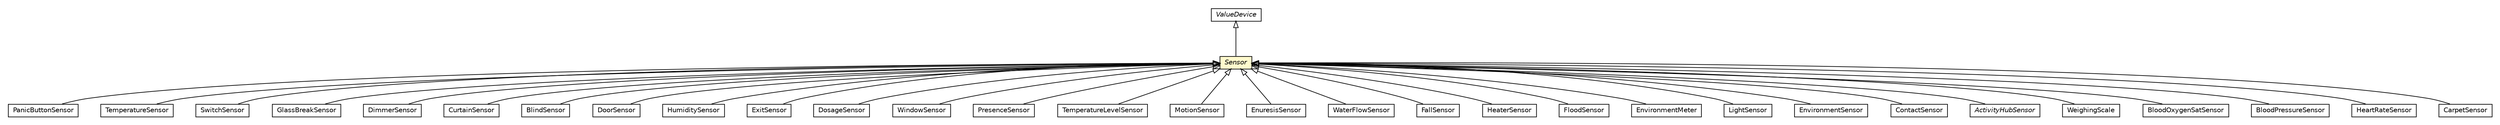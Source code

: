 #!/usr/local/bin/dot
#
# Class diagram 
# Generated by UMLGraph version R5_6-24-gf6e263 (http://www.umlgraph.org/)
#

digraph G {
	edge [fontname="Helvetica",fontsize=10,labelfontname="Helvetica",labelfontsize=10];
	node [fontname="Helvetica",fontsize=10,shape=plaintext];
	nodesep=0.25;
	ranksep=0.5;
	// org.universAAL.ontology.device.PanicButtonSensor
	c335949 [label=<<table title="org.universAAL.ontology.device.PanicButtonSensor" border="0" cellborder="1" cellspacing="0" cellpadding="2" port="p" href="./PanicButtonSensor.html">
		<tr><td><table border="0" cellspacing="0" cellpadding="1">
<tr><td align="center" balign="center"> PanicButtonSensor </td></tr>
		</table></td></tr>
		</table>>, URL="./PanicButtonSensor.html", fontname="Helvetica", fontcolor="black", fontsize=10.0];
	// org.universAAL.ontology.device.TemperatureSensor
	c335951 [label=<<table title="org.universAAL.ontology.device.TemperatureSensor" border="0" cellborder="1" cellspacing="0" cellpadding="2" port="p" href="./TemperatureSensor.html">
		<tr><td><table border="0" cellspacing="0" cellpadding="1">
<tr><td align="center" balign="center"> TemperatureSensor </td></tr>
		</table></td></tr>
		</table>>, URL="./TemperatureSensor.html", fontname="Helvetica", fontcolor="black", fontsize=10.0];
	// org.universAAL.ontology.device.SwitchSensor
	c335952 [label=<<table title="org.universAAL.ontology.device.SwitchSensor" border="0" cellborder="1" cellspacing="0" cellpadding="2" port="p" href="./SwitchSensor.html">
		<tr><td><table border="0" cellspacing="0" cellpadding="1">
<tr><td align="center" balign="center"> SwitchSensor </td></tr>
		</table></td></tr>
		</table>>, URL="./SwitchSensor.html", fontname="Helvetica", fontcolor="black", fontsize=10.0];
	// org.universAAL.ontology.device.GlassBreakSensor
	c335953 [label=<<table title="org.universAAL.ontology.device.GlassBreakSensor" border="0" cellborder="1" cellspacing="0" cellpadding="2" port="p" href="./GlassBreakSensor.html">
		<tr><td><table border="0" cellspacing="0" cellpadding="1">
<tr><td align="center" balign="center"> GlassBreakSensor </td></tr>
		</table></td></tr>
		</table>>, URL="./GlassBreakSensor.html", fontname="Helvetica", fontcolor="black", fontsize=10.0];
	// org.universAAL.ontology.device.DimmerSensor
	c335954 [label=<<table title="org.universAAL.ontology.device.DimmerSensor" border="0" cellborder="1" cellspacing="0" cellpadding="2" port="p" href="./DimmerSensor.html">
		<tr><td><table border="0" cellspacing="0" cellpadding="1">
<tr><td align="center" balign="center"> DimmerSensor </td></tr>
		</table></td></tr>
		</table>>, URL="./DimmerSensor.html", fontname="Helvetica", fontcolor="black", fontsize=10.0];
	// org.universAAL.ontology.device.CurtainSensor
	c335955 [label=<<table title="org.universAAL.ontology.device.CurtainSensor" border="0" cellborder="1" cellspacing="0" cellpadding="2" port="p" href="./CurtainSensor.html">
		<tr><td><table border="0" cellspacing="0" cellpadding="1">
<tr><td align="center" balign="center"> CurtainSensor </td></tr>
		</table></td></tr>
		</table>>, URL="./CurtainSensor.html", fontname="Helvetica", fontcolor="black", fontsize=10.0];
	// org.universAAL.ontology.device.BlindSensor
	c335956 [label=<<table title="org.universAAL.ontology.device.BlindSensor" border="0" cellborder="1" cellspacing="0" cellpadding="2" port="p" href="./BlindSensor.html">
		<tr><td><table border="0" cellspacing="0" cellpadding="1">
<tr><td align="center" balign="center"> BlindSensor </td></tr>
		</table></td></tr>
		</table>>, URL="./BlindSensor.html", fontname="Helvetica", fontcolor="black", fontsize=10.0];
	// org.universAAL.ontology.device.DoorSensor
	c335957 [label=<<table title="org.universAAL.ontology.device.DoorSensor" border="0" cellborder="1" cellspacing="0" cellpadding="2" port="p" href="./DoorSensor.html">
		<tr><td><table border="0" cellspacing="0" cellpadding="1">
<tr><td align="center" balign="center"> DoorSensor </td></tr>
		</table></td></tr>
		</table>>, URL="./DoorSensor.html", fontname="Helvetica", fontcolor="black", fontsize=10.0];
	// org.universAAL.ontology.device.HumiditySensor
	c335958 [label=<<table title="org.universAAL.ontology.device.HumiditySensor" border="0" cellborder="1" cellspacing="0" cellpadding="2" port="p" href="./HumiditySensor.html">
		<tr><td><table border="0" cellspacing="0" cellpadding="1">
<tr><td align="center" balign="center"> HumiditySensor </td></tr>
		</table></td></tr>
		</table>>, URL="./HumiditySensor.html", fontname="Helvetica", fontcolor="black", fontsize=10.0];
	// org.universAAL.ontology.device.ExitSensor
	c335960 [label=<<table title="org.universAAL.ontology.device.ExitSensor" border="0" cellborder="1" cellspacing="0" cellpadding="2" port="p" href="./ExitSensor.html">
		<tr><td><table border="0" cellspacing="0" cellpadding="1">
<tr><td align="center" balign="center"> ExitSensor </td></tr>
		</table></td></tr>
		</table>>, URL="./ExitSensor.html", fontname="Helvetica", fontcolor="black", fontsize=10.0];
	// org.universAAL.ontology.device.DosageSensor
	c335961 [label=<<table title="org.universAAL.ontology.device.DosageSensor" border="0" cellborder="1" cellspacing="0" cellpadding="2" port="p" href="./DosageSensor.html">
		<tr><td><table border="0" cellspacing="0" cellpadding="1">
<tr><td align="center" balign="center"> DosageSensor </td></tr>
		</table></td></tr>
		</table>>, URL="./DosageSensor.html", fontname="Helvetica", fontcolor="black", fontsize=10.0];
	// org.universAAL.ontology.device.WindowSensor
	c335962 [label=<<table title="org.universAAL.ontology.device.WindowSensor" border="0" cellborder="1" cellspacing="0" cellpadding="2" port="p" href="./WindowSensor.html">
		<tr><td><table border="0" cellspacing="0" cellpadding="1">
<tr><td align="center" balign="center"> WindowSensor </td></tr>
		</table></td></tr>
		</table>>, URL="./WindowSensor.html", fontname="Helvetica", fontcolor="black", fontsize=10.0];
	// org.universAAL.ontology.device.PresenceSensor
	c335963 [label=<<table title="org.universAAL.ontology.device.PresenceSensor" border="0" cellborder="1" cellspacing="0" cellpadding="2" port="p" href="./PresenceSensor.html">
		<tr><td><table border="0" cellspacing="0" cellpadding="1">
<tr><td align="center" balign="center"> PresenceSensor </td></tr>
		</table></td></tr>
		</table>>, URL="./PresenceSensor.html", fontname="Helvetica", fontcolor="black", fontsize=10.0];
	// org.universAAL.ontology.device.TemperatureLevelSensor
	c335965 [label=<<table title="org.universAAL.ontology.device.TemperatureLevelSensor" border="0" cellborder="1" cellspacing="0" cellpadding="2" port="p" href="./TemperatureLevelSensor.html">
		<tr><td><table border="0" cellspacing="0" cellpadding="1">
<tr><td align="center" balign="center"> TemperatureLevelSensor </td></tr>
		</table></td></tr>
		</table>>, URL="./TemperatureLevelSensor.html", fontname="Helvetica", fontcolor="black", fontsize=10.0];
	// org.universAAL.ontology.device.MotionSensor
	c335967 [label=<<table title="org.universAAL.ontology.device.MotionSensor" border="0" cellborder="1" cellspacing="0" cellpadding="2" port="p" href="./MotionSensor.html">
		<tr><td><table border="0" cellspacing="0" cellpadding="1">
<tr><td align="center" balign="center"> MotionSensor </td></tr>
		</table></td></tr>
		</table>>, URL="./MotionSensor.html", fontname="Helvetica", fontcolor="black", fontsize=10.0];
	// org.universAAL.ontology.device.EnuresisSensor
	c335970 [label=<<table title="org.universAAL.ontology.device.EnuresisSensor" border="0" cellborder="1" cellspacing="0" cellpadding="2" port="p" href="./EnuresisSensor.html">
		<tr><td><table border="0" cellspacing="0" cellpadding="1">
<tr><td align="center" balign="center"> EnuresisSensor </td></tr>
		</table></td></tr>
		</table>>, URL="./EnuresisSensor.html", fontname="Helvetica", fontcolor="black", fontsize=10.0];
	// org.universAAL.ontology.device.WaterFlowSensor
	c335973 [label=<<table title="org.universAAL.ontology.device.WaterFlowSensor" border="0" cellborder="1" cellspacing="0" cellpadding="2" port="p" href="./WaterFlowSensor.html">
		<tr><td><table border="0" cellspacing="0" cellpadding="1">
<tr><td align="center" balign="center"> WaterFlowSensor </td></tr>
		</table></td></tr>
		</table>>, URL="./WaterFlowSensor.html", fontname="Helvetica", fontcolor="black", fontsize=10.0];
	// org.universAAL.ontology.device.FallSensor
	c335984 [label=<<table title="org.universAAL.ontology.device.FallSensor" border="0" cellborder="1" cellspacing="0" cellpadding="2" port="p" href="./FallSensor.html">
		<tr><td><table border="0" cellspacing="0" cellpadding="1">
<tr><td align="center" balign="center"> FallSensor </td></tr>
		</table></td></tr>
		</table>>, URL="./FallSensor.html", fontname="Helvetica", fontcolor="black", fontsize=10.0];
	// org.universAAL.ontology.device.HeaterSensor
	c335990 [label=<<table title="org.universAAL.ontology.device.HeaterSensor" border="0" cellborder="1" cellspacing="0" cellpadding="2" port="p" href="./HeaterSensor.html">
		<tr><td><table border="0" cellspacing="0" cellpadding="1">
<tr><td align="center" balign="center"> HeaterSensor </td></tr>
		</table></td></tr>
		</table>>, URL="./HeaterSensor.html", fontname="Helvetica", fontcolor="black", fontsize=10.0];
	// org.universAAL.ontology.device.FloodSensor
	c335991 [label=<<table title="org.universAAL.ontology.device.FloodSensor" border="0" cellborder="1" cellspacing="0" cellpadding="2" port="p" href="./FloodSensor.html">
		<tr><td><table border="0" cellspacing="0" cellpadding="1">
<tr><td align="center" balign="center"> FloodSensor </td></tr>
		</table></td></tr>
		</table>>, URL="./FloodSensor.html", fontname="Helvetica", fontcolor="black", fontsize=10.0];
	// org.universAAL.ontology.device.EnvironmentMeter
	c335993 [label=<<table title="org.universAAL.ontology.device.EnvironmentMeter" border="0" cellborder="1" cellspacing="0" cellpadding="2" port="p" href="./EnvironmentMeter.html">
		<tr><td><table border="0" cellspacing="0" cellpadding="1">
<tr><td align="center" balign="center"> EnvironmentMeter </td></tr>
		</table></td></tr>
		</table>>, URL="./EnvironmentMeter.html", fontname="Helvetica", fontcolor="black", fontsize=10.0];
	// org.universAAL.ontology.device.LightSensor
	c335995 [label=<<table title="org.universAAL.ontology.device.LightSensor" border="0" cellborder="1" cellspacing="0" cellpadding="2" port="p" href="./LightSensor.html">
		<tr><td><table border="0" cellspacing="0" cellpadding="1">
<tr><td align="center" balign="center"> LightSensor </td></tr>
		</table></td></tr>
		</table>>, URL="./LightSensor.html", fontname="Helvetica", fontcolor="black", fontsize=10.0];
	// org.universAAL.ontology.device.EnvironmentSensor
	c335997 [label=<<table title="org.universAAL.ontology.device.EnvironmentSensor" border="0" cellborder="1" cellspacing="0" cellpadding="2" port="p" href="./EnvironmentSensor.html">
		<tr><td><table border="0" cellspacing="0" cellpadding="1">
<tr><td align="center" balign="center"> EnvironmentSensor </td></tr>
		</table></td></tr>
		</table>>, URL="./EnvironmentSensor.html", fontname="Helvetica", fontcolor="black", fontsize=10.0];
	// org.universAAL.ontology.device.Sensor
	c335999 [label=<<table title="org.universAAL.ontology.device.Sensor" border="0" cellborder="1" cellspacing="0" cellpadding="2" port="p" bgcolor="lemonChiffon" href="./Sensor.html">
		<tr><td><table border="0" cellspacing="0" cellpadding="1">
<tr><td align="center" balign="center"><font face="Helvetica-Oblique"> Sensor </font></td></tr>
		</table></td></tr>
		</table>>, URL="./Sensor.html", fontname="Helvetica", fontcolor="black", fontsize=10.0];
	// org.universAAL.ontology.device.ContactSensor
	c336000 [label=<<table title="org.universAAL.ontology.device.ContactSensor" border="0" cellborder="1" cellspacing="0" cellpadding="2" port="p" href="./ContactSensor.html">
		<tr><td><table border="0" cellspacing="0" cellpadding="1">
<tr><td align="center" balign="center"> ContactSensor </td></tr>
		</table></td></tr>
		</table>>, URL="./ContactSensor.html", fontname="Helvetica", fontcolor="black", fontsize=10.0];
	// org.universAAL.ontology.device.ValueDevice
	c336005 [label=<<table title="org.universAAL.ontology.device.ValueDevice" border="0" cellborder="1" cellspacing="0" cellpadding="2" port="p" href="./ValueDevice.html">
		<tr><td><table border="0" cellspacing="0" cellpadding="1">
<tr><td align="center" balign="center"><font face="Helvetica-Oblique"> ValueDevice </font></td></tr>
		</table></td></tr>
		</table>>, URL="./ValueDevice.html", fontname="Helvetica", fontcolor="black", fontsize=10.0];
	// org.universAAL.ontology.activityhub.ActivityHubSensor
	c336037 [label=<<table title="org.universAAL.ontology.activityhub.ActivityHubSensor" border="0" cellborder="1" cellspacing="0" cellpadding="2" port="p" href="../activityhub/ActivityHubSensor.html">
		<tr><td><table border="0" cellspacing="0" cellpadding="1">
<tr><td align="center" balign="center"><font face="Helvetica-Oblique"> ActivityHubSensor </font></td></tr>
		</table></td></tr>
		</table>>, URL="../activityhub/ActivityHubSensor.html", fontname="Helvetica", fontcolor="black", fontsize=10.0];
	// org.universAAL.ontology.personalhealthdevice.WeighingScale
	c336275 [label=<<table title="org.universAAL.ontology.personalhealthdevice.WeighingScale" border="0" cellborder="1" cellspacing="0" cellpadding="2" port="p" href="../personalhealthdevice/WeighingScale.html">
		<tr><td><table border="0" cellspacing="0" cellpadding="1">
<tr><td align="center" balign="center"> WeighingScale </td></tr>
		</table></td></tr>
		</table>>, URL="../personalhealthdevice/WeighingScale.html", fontname="Helvetica", fontcolor="black", fontsize=10.0];
	// org.universAAL.ontology.personalhealthdevice.BloodOxygenSatSensor
	c336276 [label=<<table title="org.universAAL.ontology.personalhealthdevice.BloodOxygenSatSensor" border="0" cellborder="1" cellspacing="0" cellpadding="2" port="p" href="../personalhealthdevice/BloodOxygenSatSensor.html">
		<tr><td><table border="0" cellspacing="0" cellpadding="1">
<tr><td align="center" balign="center"> BloodOxygenSatSensor </td></tr>
		</table></td></tr>
		</table>>, URL="../personalhealthdevice/BloodOxygenSatSensor.html", fontname="Helvetica", fontcolor="black", fontsize=10.0];
	// org.universAAL.ontology.personalhealthdevice.BloodPressureSensor
	c336278 [label=<<table title="org.universAAL.ontology.personalhealthdevice.BloodPressureSensor" border="0" cellborder="1" cellspacing="0" cellpadding="2" port="p" href="../personalhealthdevice/BloodPressureSensor.html">
		<tr><td><table border="0" cellspacing="0" cellpadding="1">
<tr><td align="center" balign="center"> BloodPressureSensor </td></tr>
		</table></td></tr>
		</table>>, URL="../personalhealthdevice/BloodPressureSensor.html", fontname="Helvetica", fontcolor="black", fontsize=10.0];
	// org.universAAL.ontology.personalhealthdevice.HeartRateSensor
	c336279 [label=<<table title="org.universAAL.ontology.personalhealthdevice.HeartRateSensor" border="0" cellborder="1" cellspacing="0" cellpadding="2" port="p" href="../personalhealthdevice/HeartRateSensor.html">
		<tr><td><table border="0" cellspacing="0" cellpadding="1">
<tr><td align="center" balign="center"> HeartRateSensor </td></tr>
		</table></td></tr>
		</table>>, URL="../personalhealthdevice/HeartRateSensor.html", fontname="Helvetica", fontcolor="black", fontsize=10.0];
	// org.universAAL.ontology.device.home.CarpetSensor
	c336370 [label=<<table title="org.universAAL.ontology.device.home.CarpetSensor" border="0" cellborder="1" cellspacing="0" cellpadding="2" port="p" href="./home/CarpetSensor.html">
		<tr><td><table border="0" cellspacing="0" cellpadding="1">
<tr><td align="center" balign="center"> CarpetSensor </td></tr>
		</table></td></tr>
		</table>>, URL="./home/CarpetSensor.html", fontname="Helvetica", fontcolor="black", fontsize=10.0];
	//org.universAAL.ontology.device.PanicButtonSensor extends org.universAAL.ontology.device.Sensor
	c335999:p -> c335949:p [dir=back,arrowtail=empty];
	//org.universAAL.ontology.device.TemperatureSensor extends org.universAAL.ontology.device.Sensor
	c335999:p -> c335951:p [dir=back,arrowtail=empty];
	//org.universAAL.ontology.device.SwitchSensor extends org.universAAL.ontology.device.Sensor
	c335999:p -> c335952:p [dir=back,arrowtail=empty];
	//org.universAAL.ontology.device.GlassBreakSensor extends org.universAAL.ontology.device.Sensor
	c335999:p -> c335953:p [dir=back,arrowtail=empty];
	//org.universAAL.ontology.device.DimmerSensor extends org.universAAL.ontology.device.Sensor
	c335999:p -> c335954:p [dir=back,arrowtail=empty];
	//org.universAAL.ontology.device.CurtainSensor extends org.universAAL.ontology.device.Sensor
	c335999:p -> c335955:p [dir=back,arrowtail=empty];
	//org.universAAL.ontology.device.BlindSensor extends org.universAAL.ontology.device.Sensor
	c335999:p -> c335956:p [dir=back,arrowtail=empty];
	//org.universAAL.ontology.device.DoorSensor extends org.universAAL.ontology.device.Sensor
	c335999:p -> c335957:p [dir=back,arrowtail=empty];
	//org.universAAL.ontology.device.HumiditySensor extends org.universAAL.ontology.device.Sensor
	c335999:p -> c335958:p [dir=back,arrowtail=empty];
	//org.universAAL.ontology.device.ExitSensor extends org.universAAL.ontology.device.Sensor
	c335999:p -> c335960:p [dir=back,arrowtail=empty];
	//org.universAAL.ontology.device.DosageSensor extends org.universAAL.ontology.device.Sensor
	c335999:p -> c335961:p [dir=back,arrowtail=empty];
	//org.universAAL.ontology.device.WindowSensor extends org.universAAL.ontology.device.Sensor
	c335999:p -> c335962:p [dir=back,arrowtail=empty];
	//org.universAAL.ontology.device.PresenceSensor extends org.universAAL.ontology.device.Sensor
	c335999:p -> c335963:p [dir=back,arrowtail=empty];
	//org.universAAL.ontology.device.TemperatureLevelSensor extends org.universAAL.ontology.device.Sensor
	c335999:p -> c335965:p [dir=back,arrowtail=empty];
	//org.universAAL.ontology.device.MotionSensor extends org.universAAL.ontology.device.Sensor
	c335999:p -> c335967:p [dir=back,arrowtail=empty];
	//org.universAAL.ontology.device.EnuresisSensor extends org.universAAL.ontology.device.Sensor
	c335999:p -> c335970:p [dir=back,arrowtail=empty];
	//org.universAAL.ontology.device.WaterFlowSensor extends org.universAAL.ontology.device.Sensor
	c335999:p -> c335973:p [dir=back,arrowtail=empty];
	//org.universAAL.ontology.device.FallSensor extends org.universAAL.ontology.device.Sensor
	c335999:p -> c335984:p [dir=back,arrowtail=empty];
	//org.universAAL.ontology.device.HeaterSensor extends org.universAAL.ontology.device.Sensor
	c335999:p -> c335990:p [dir=back,arrowtail=empty];
	//org.universAAL.ontology.device.FloodSensor extends org.universAAL.ontology.device.Sensor
	c335999:p -> c335991:p [dir=back,arrowtail=empty];
	//org.universAAL.ontology.device.EnvironmentMeter extends org.universAAL.ontology.device.Sensor
	c335999:p -> c335993:p [dir=back,arrowtail=empty];
	//org.universAAL.ontology.device.LightSensor extends org.universAAL.ontology.device.Sensor
	c335999:p -> c335995:p [dir=back,arrowtail=empty];
	//org.universAAL.ontology.device.EnvironmentSensor extends org.universAAL.ontology.device.Sensor
	c335999:p -> c335997:p [dir=back,arrowtail=empty];
	//org.universAAL.ontology.device.Sensor extends org.universAAL.ontology.device.ValueDevice
	c336005:p -> c335999:p [dir=back,arrowtail=empty];
	//org.universAAL.ontology.device.ContactSensor extends org.universAAL.ontology.device.Sensor
	c335999:p -> c336000:p [dir=back,arrowtail=empty];
	//org.universAAL.ontology.activityhub.ActivityHubSensor extends org.universAAL.ontology.device.Sensor
	c335999:p -> c336037:p [dir=back,arrowtail=empty];
	//org.universAAL.ontology.personalhealthdevice.WeighingScale extends org.universAAL.ontology.device.Sensor
	c335999:p -> c336275:p [dir=back,arrowtail=empty];
	//org.universAAL.ontology.personalhealthdevice.BloodOxygenSatSensor extends org.universAAL.ontology.device.Sensor
	c335999:p -> c336276:p [dir=back,arrowtail=empty];
	//org.universAAL.ontology.personalhealthdevice.BloodPressureSensor extends org.universAAL.ontology.device.Sensor
	c335999:p -> c336278:p [dir=back,arrowtail=empty];
	//org.universAAL.ontology.personalhealthdevice.HeartRateSensor extends org.universAAL.ontology.device.Sensor
	c335999:p -> c336279:p [dir=back,arrowtail=empty];
	//org.universAAL.ontology.device.home.CarpetSensor extends org.universAAL.ontology.device.Sensor
	c335999:p -> c336370:p [dir=back,arrowtail=empty];
}

